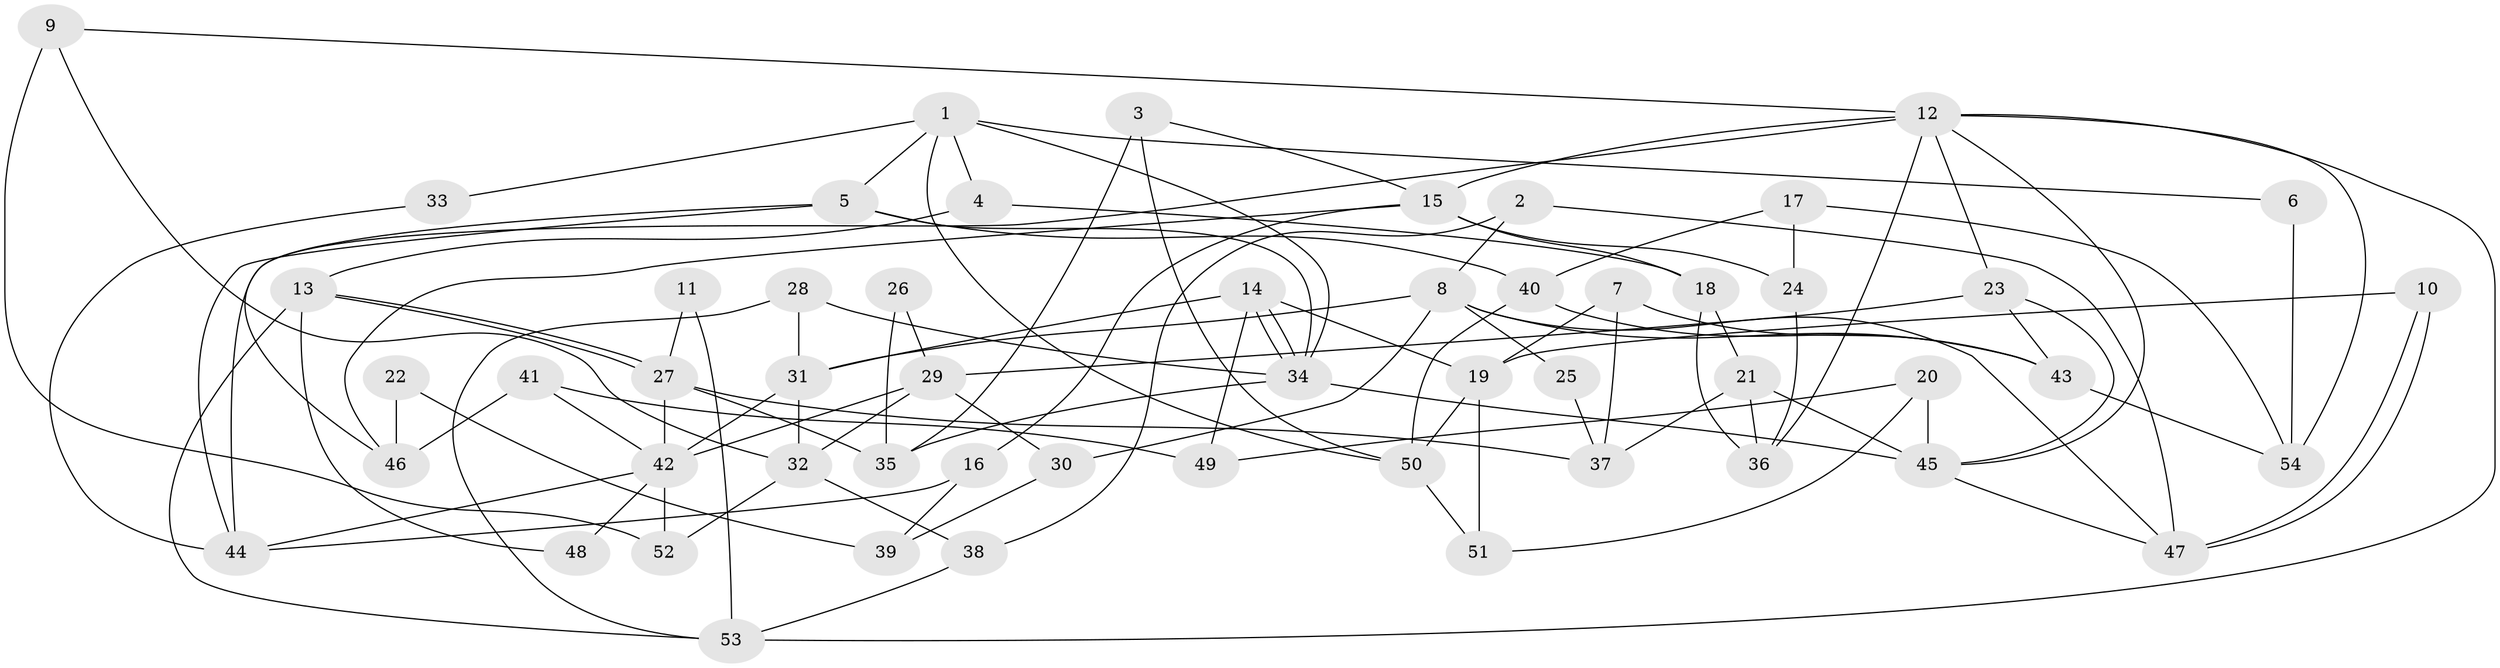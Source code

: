 // Generated by graph-tools (version 1.1) at 2025/11/02/27/25 16:11:20]
// undirected, 54 vertices, 108 edges
graph export_dot {
graph [start="1"]
  node [color=gray90,style=filled];
  1;
  2;
  3;
  4;
  5;
  6;
  7;
  8;
  9;
  10;
  11;
  12;
  13;
  14;
  15;
  16;
  17;
  18;
  19;
  20;
  21;
  22;
  23;
  24;
  25;
  26;
  27;
  28;
  29;
  30;
  31;
  32;
  33;
  34;
  35;
  36;
  37;
  38;
  39;
  40;
  41;
  42;
  43;
  44;
  45;
  46;
  47;
  48;
  49;
  50;
  51;
  52;
  53;
  54;
  1 -- 50;
  1 -- 34;
  1 -- 4;
  1 -- 5;
  1 -- 6;
  1 -- 33;
  2 -- 47;
  2 -- 8;
  2 -- 38;
  3 -- 15;
  3 -- 50;
  3 -- 35;
  4 -- 13;
  4 -- 18;
  5 -- 34;
  5 -- 40;
  5 -- 44;
  5 -- 46;
  6 -- 54;
  7 -- 37;
  7 -- 19;
  7 -- 43;
  8 -- 43;
  8 -- 31;
  8 -- 25;
  8 -- 30;
  8 -- 47;
  9 -- 12;
  9 -- 32;
  9 -- 52;
  10 -- 19;
  10 -- 47;
  10 -- 47;
  11 -- 27;
  11 -- 53;
  12 -- 15;
  12 -- 45;
  12 -- 23;
  12 -- 36;
  12 -- 44;
  12 -- 53;
  12 -- 54;
  13 -- 27;
  13 -- 27;
  13 -- 53;
  13 -- 48;
  14 -- 34;
  14 -- 34;
  14 -- 31;
  14 -- 19;
  14 -- 49;
  15 -- 18;
  15 -- 24;
  15 -- 16;
  15 -- 46;
  16 -- 44;
  16 -- 39;
  17 -- 54;
  17 -- 40;
  17 -- 24;
  18 -- 36;
  18 -- 21;
  19 -- 51;
  19 -- 50;
  20 -- 45;
  20 -- 49;
  20 -- 51;
  21 -- 45;
  21 -- 36;
  21 -- 37;
  22 -- 39;
  22 -- 46;
  23 -- 45;
  23 -- 29;
  23 -- 43;
  24 -- 36;
  25 -- 37;
  26 -- 35;
  26 -- 29;
  27 -- 35;
  27 -- 37;
  27 -- 42;
  28 -- 53;
  28 -- 31;
  28 -- 34;
  29 -- 42;
  29 -- 30;
  29 -- 32;
  30 -- 39;
  31 -- 42;
  31 -- 32;
  32 -- 52;
  32 -- 38;
  33 -- 44;
  34 -- 35;
  34 -- 45;
  38 -- 53;
  40 -- 43;
  40 -- 50;
  41 -- 46;
  41 -- 42;
  41 -- 49;
  42 -- 44;
  42 -- 48;
  42 -- 52;
  43 -- 54;
  45 -- 47;
  50 -- 51;
}
